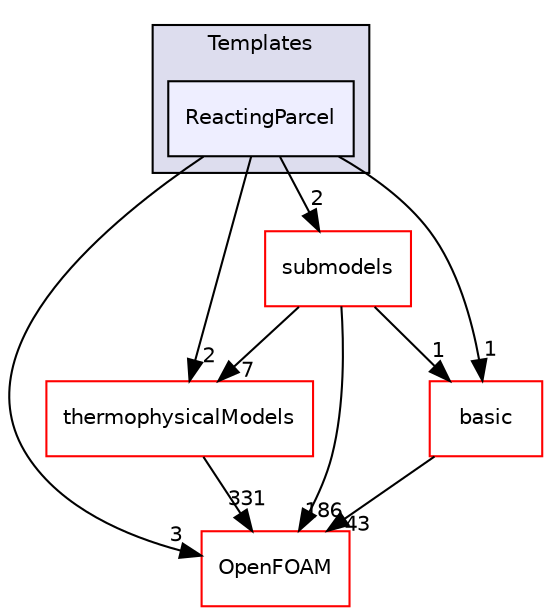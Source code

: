 digraph "src/lagrangian/intermediate/parcels/Templates/ReactingParcel" {
  bgcolor=transparent;
  compound=true
  node [ fontsize="10", fontname="Helvetica"];
  edge [ labelfontsize="10", labelfontname="Helvetica"];
  subgraph clusterdir_0e9805b96b2bf461314a136059d44950 {
    graph [ bgcolor="#ddddee", pencolor="black", label="Templates" fontname="Helvetica", fontsize="10", URL="dir_0e9805b96b2bf461314a136059d44950.html"]
  dir_7d7e78a3280a68cf27da9706030972c9 [shape=box, label="ReactingParcel", style="filled", fillcolor="#eeeeff", pencolor="black", URL="dir_7d7e78a3280a68cf27da9706030972c9.html"];
  }
  dir_2778d089ec5c4f66810b11f753867003 [shape=box label="thermophysicalModels" color="red" URL="dir_2778d089ec5c4f66810b11f753867003.html"];
  dir_c5473ff19b20e6ec4dfe5c310b3778a8 [shape=box label="OpenFOAM" color="red" URL="dir_c5473ff19b20e6ec4dfe5c310b3778a8.html"];
  dir_584e0ab0901b4327f36f4285cac7f2f8 [shape=box label="basic" color="red" URL="dir_584e0ab0901b4327f36f4285cac7f2f8.html"];
  dir_825de5f87f0ef3ae7d76ccd6a5458244 [shape=box label="submodels" color="red" URL="dir_825de5f87f0ef3ae7d76ccd6a5458244.html"];
  dir_2778d089ec5c4f66810b11f753867003->dir_c5473ff19b20e6ec4dfe5c310b3778a8 [headlabel="331", labeldistance=1.5 headhref="dir_001234_001892.html"];
  dir_7d7e78a3280a68cf27da9706030972c9->dir_2778d089ec5c4f66810b11f753867003 [headlabel="2", labeldistance=1.5 headhref="dir_001480_001234.html"];
  dir_7d7e78a3280a68cf27da9706030972c9->dir_c5473ff19b20e6ec4dfe5c310b3778a8 [headlabel="3", labeldistance=1.5 headhref="dir_001480_001892.html"];
  dir_7d7e78a3280a68cf27da9706030972c9->dir_584e0ab0901b4327f36f4285cac7f2f8 [headlabel="1", labeldistance=1.5 headhref="dir_001480_001361.html"];
  dir_7d7e78a3280a68cf27da9706030972c9->dir_825de5f87f0ef3ae7d76ccd6a5458244 [headlabel="2", labeldistance=1.5 headhref="dir_001480_001385.html"];
  dir_584e0ab0901b4327f36f4285cac7f2f8->dir_c5473ff19b20e6ec4dfe5c310b3778a8 [headlabel="43", labeldistance=1.5 headhref="dir_001361_001892.html"];
  dir_825de5f87f0ef3ae7d76ccd6a5458244->dir_2778d089ec5c4f66810b11f753867003 [headlabel="7", labeldistance=1.5 headhref="dir_001385_001234.html"];
  dir_825de5f87f0ef3ae7d76ccd6a5458244->dir_c5473ff19b20e6ec4dfe5c310b3778a8 [headlabel="186", labeldistance=1.5 headhref="dir_001385_001892.html"];
  dir_825de5f87f0ef3ae7d76ccd6a5458244->dir_584e0ab0901b4327f36f4285cac7f2f8 [headlabel="1", labeldistance=1.5 headhref="dir_001385_001361.html"];
}
